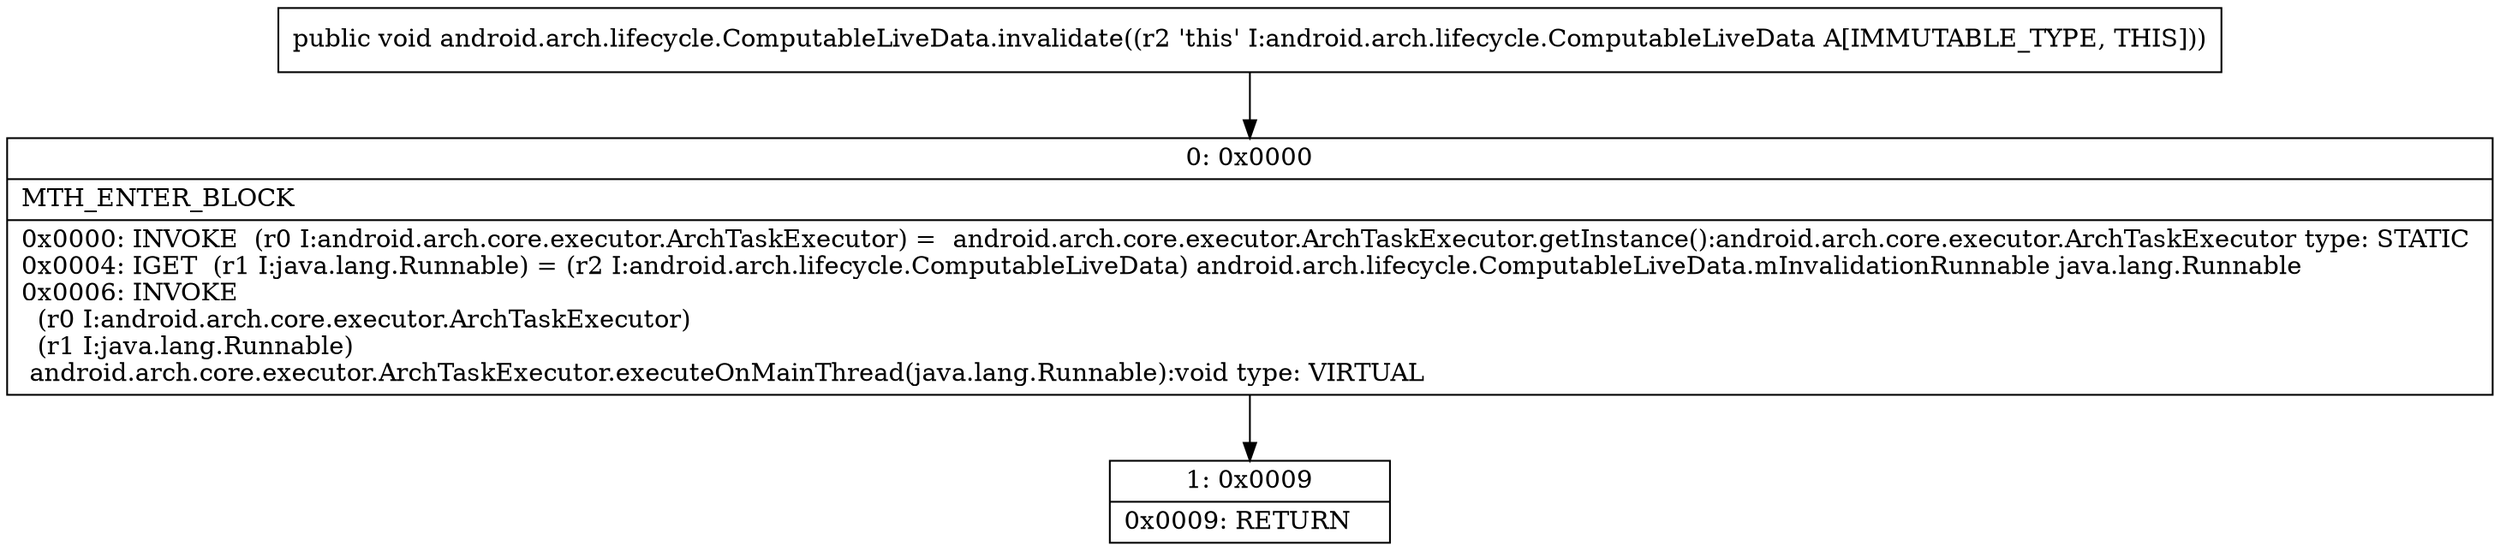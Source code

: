 digraph "CFG forandroid.arch.lifecycle.ComputableLiveData.invalidate()V" {
Node_0 [shape=record,label="{0\:\ 0x0000|MTH_ENTER_BLOCK\l|0x0000: INVOKE  (r0 I:android.arch.core.executor.ArchTaskExecutor) =  android.arch.core.executor.ArchTaskExecutor.getInstance():android.arch.core.executor.ArchTaskExecutor type: STATIC \l0x0004: IGET  (r1 I:java.lang.Runnable) = (r2 I:android.arch.lifecycle.ComputableLiveData) android.arch.lifecycle.ComputableLiveData.mInvalidationRunnable java.lang.Runnable \l0x0006: INVOKE  \l  (r0 I:android.arch.core.executor.ArchTaskExecutor)\l  (r1 I:java.lang.Runnable)\l android.arch.core.executor.ArchTaskExecutor.executeOnMainThread(java.lang.Runnable):void type: VIRTUAL \l}"];
Node_1 [shape=record,label="{1\:\ 0x0009|0x0009: RETURN   \l}"];
MethodNode[shape=record,label="{public void android.arch.lifecycle.ComputableLiveData.invalidate((r2 'this' I:android.arch.lifecycle.ComputableLiveData A[IMMUTABLE_TYPE, THIS])) }"];
MethodNode -> Node_0;
Node_0 -> Node_1;
}

